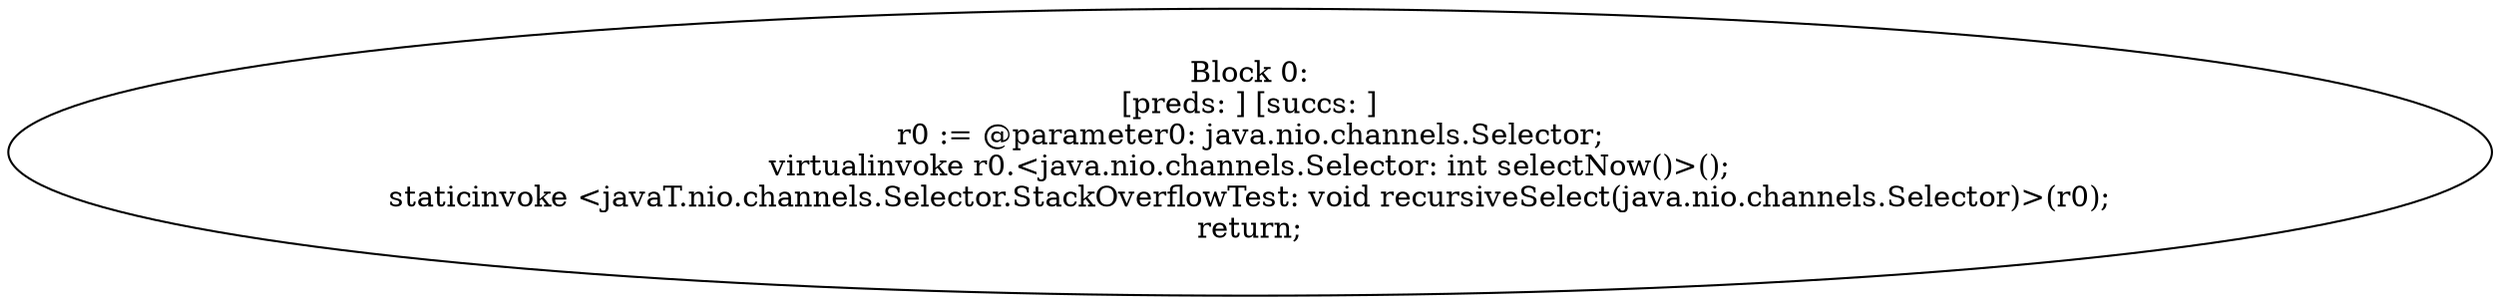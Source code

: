 digraph "unitGraph" {
    "Block 0:
[preds: ] [succs: ]
r0 := @parameter0: java.nio.channels.Selector;
virtualinvoke r0.<java.nio.channels.Selector: int selectNow()>();
staticinvoke <javaT.nio.channels.Selector.StackOverflowTest: void recursiveSelect(java.nio.channels.Selector)>(r0);
return;
"
}
